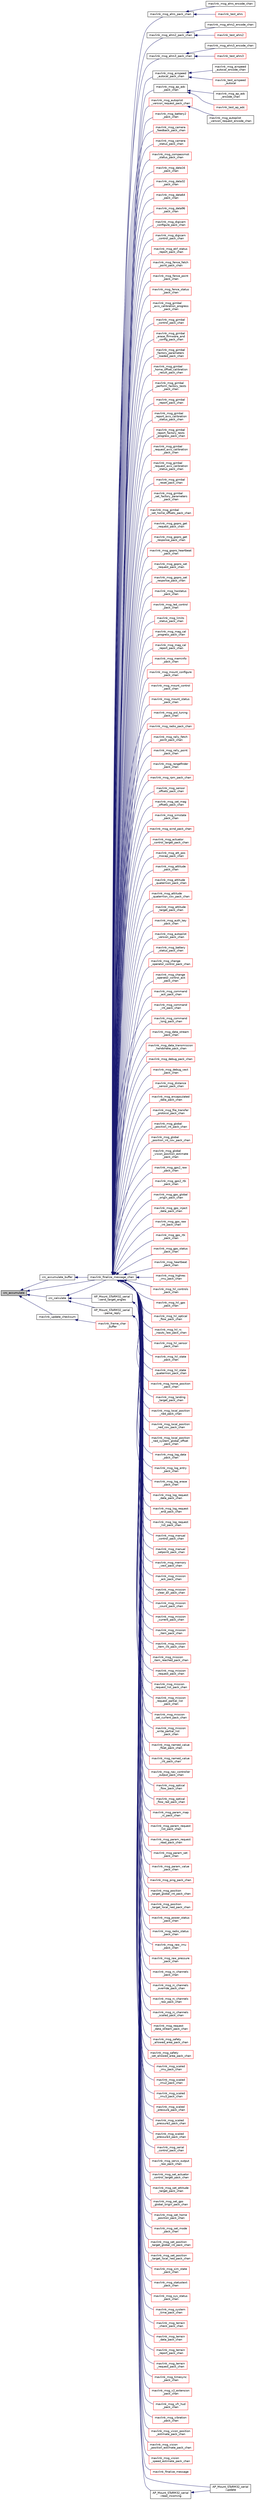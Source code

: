 digraph "crc_accumulate"
{
 // INTERACTIVE_SVG=YES
  edge [fontname="Helvetica",fontsize="10",labelfontname="Helvetica",labelfontsize="10"];
  node [fontname="Helvetica",fontsize="10",shape=record];
  rankdir="LR";
  Node1 [label="crc_accumulate",height=0.2,width=0.4,color="black", fillcolor="grey75", style="filled", fontcolor="black"];
  Node1 -> Node2 [dir="back",color="midnightblue",fontsize="10",style="solid",fontname="Helvetica"];
  Node2 [label="crc_accumulate_buffer",height=0.2,width=0.4,color="black", fillcolor="white", style="filled",URL="$checksum_8h.html#abcbaa800e8fcbcdf9bb48168657fbefd",tooltip="Accumulate the X.25 CRC by adding an array of bytes. "];
  Node2 -> Node3 [dir="back",color="midnightblue",fontsize="10",style="solid",fontname="Helvetica"];
  Node3 [label="mavlink_finalize_message_chan",height=0.2,width=0.4,color="black", fillcolor="white", style="filled",URL="$mavlink__helpers_8h.html#aa66131138fc02101dcc73b4b556ab422",tooltip="Finalize a MAVLink message with channel assignment. "];
  Node3 -> Node4 [dir="back",color="midnightblue",fontsize="10",style="solid",fontname="Helvetica"];
  Node4 [label="mavlink_msg_ahrs_pack_chan",height=0.2,width=0.4,color="black", fillcolor="white", style="filled",URL="$mavlink__msg__ahrs_8h.html#ab4dc81fc85188d1843d8a82d3b4de3e5",tooltip="Pack a ahrs message on a channel. "];
  Node4 -> Node5 [dir="back",color="midnightblue",fontsize="10",style="solid",fontname="Helvetica"];
  Node5 [label="mavlink_msg_ahrs_encode_chan",height=0.2,width=0.4,color="black", fillcolor="white", style="filled",URL="$mavlink__msg__ahrs_8h.html#ac7f95c110a4598416a0c0b9ad6c14e09",tooltip="Encode a ahrs struct on a channel. "];
  Node4 -> Node6 [dir="back",color="midnightblue",fontsize="10",style="solid",fontname="Helvetica"];
  Node6 [label="mavlink_test_ahrs",height=0.2,width=0.4,color="red", fillcolor="white", style="filled",URL="$ardupilotmega_2testsuite_8h.html#aa6892a55bb6a312967d765e9f7e551a0"];
  Node3 -> Node7 [dir="back",color="midnightblue",fontsize="10",style="solid",fontname="Helvetica"];
  Node7 [label="mavlink_msg_ahrs2_pack_chan",height=0.2,width=0.4,color="black", fillcolor="white", style="filled",URL="$mavlink__msg__ahrs2_8h.html#ae1bb0b4f5b884440227b2596892ccded",tooltip="Pack a ahrs2 message on a channel. "];
  Node7 -> Node8 [dir="back",color="midnightblue",fontsize="10",style="solid",fontname="Helvetica"];
  Node8 [label="mavlink_msg_ahrs2_encode_chan",height=0.2,width=0.4,color="black", fillcolor="white", style="filled",URL="$mavlink__msg__ahrs2_8h.html#af9da9f024c4c860abf6f21c3c6c338b4",tooltip="Encode a ahrs2 struct on a channel. "];
  Node7 -> Node9 [dir="back",color="midnightblue",fontsize="10",style="solid",fontname="Helvetica"];
  Node9 [label="mavlink_test_ahrs2",height=0.2,width=0.4,color="red", fillcolor="white", style="filled",URL="$ardupilotmega_2testsuite_8h.html#a9ecd1acaa442cd5c423461cfc9d648a2"];
  Node3 -> Node10 [dir="back",color="midnightblue",fontsize="10",style="solid",fontname="Helvetica"];
  Node10 [label="mavlink_msg_ahrs3_pack_chan",height=0.2,width=0.4,color="black", fillcolor="white", style="filled",URL="$mavlink__msg__ahrs3_8h.html#a91e8b9bf40fc1de19b45cae8b5e5a442",tooltip="Pack a ahrs3 message on a channel. "];
  Node10 -> Node11 [dir="back",color="midnightblue",fontsize="10",style="solid",fontname="Helvetica"];
  Node11 [label="mavlink_msg_ahrs3_encode_chan",height=0.2,width=0.4,color="black", fillcolor="white", style="filled",URL="$mavlink__msg__ahrs3_8h.html#a82bc38fbd39389c01c971900874a1d65",tooltip="Encode a ahrs3 struct on a channel. "];
  Node10 -> Node12 [dir="back",color="midnightblue",fontsize="10",style="solid",fontname="Helvetica"];
  Node12 [label="mavlink_test_ahrs3",height=0.2,width=0.4,color="red", fillcolor="white", style="filled",URL="$ardupilotmega_2testsuite_8h.html#ac90b4e636c4827b41f51ed6409dcf060"];
  Node3 -> Node13 [dir="back",color="midnightblue",fontsize="10",style="solid",fontname="Helvetica"];
  Node13 [label="mavlink_msg_airspeed\l_autocal_pack_chan",height=0.2,width=0.4,color="black", fillcolor="white", style="filled",URL="$mavlink__msg__airspeed__autocal_8h.html#a6be15ed5ec8b24b8f43ae1cb382535c3",tooltip="Pack a airspeed_autocal message on a channel. "];
  Node13 -> Node14 [dir="back",color="midnightblue",fontsize="10",style="solid",fontname="Helvetica"];
  Node14 [label="mavlink_msg_airspeed\l_autocal_encode_chan",height=0.2,width=0.4,color="black", fillcolor="white", style="filled",URL="$mavlink__msg__airspeed__autocal_8h.html#a3876ed048aad2f5b8d90e31a2bf4be3c",tooltip="Encode a airspeed_autocal struct on a channel. "];
  Node13 -> Node15 [dir="back",color="midnightblue",fontsize="10",style="solid",fontname="Helvetica"];
  Node15 [label="mavlink_test_airspeed\l_autocal",height=0.2,width=0.4,color="red", fillcolor="white", style="filled",URL="$ardupilotmega_2testsuite_8h.html#a56839dfbdb9818fef8ff1529de3eeffe"];
  Node3 -> Node16 [dir="back",color="midnightblue",fontsize="10",style="solid",fontname="Helvetica"];
  Node16 [label="mavlink_msg_ap_adc\l_pack_chan",height=0.2,width=0.4,color="black", fillcolor="white", style="filled",URL="$mavlink__msg__ap__adc_8h.html#a19903d3346e15994576af6403013464b",tooltip="Pack a ap_adc message on a channel. "];
  Node16 -> Node17 [dir="back",color="midnightblue",fontsize="10",style="solid",fontname="Helvetica"];
  Node17 [label="mavlink_msg_ap_adc\l_encode_chan",height=0.2,width=0.4,color="black", fillcolor="white", style="filled",URL="$mavlink__msg__ap__adc_8h.html#a2888141b3eadaf367729eb8a1261d79f",tooltip="Encode a ap_adc struct on a channel. "];
  Node16 -> Node18 [dir="back",color="midnightblue",fontsize="10",style="solid",fontname="Helvetica"];
  Node18 [label="mavlink_test_ap_adc",height=0.2,width=0.4,color="red", fillcolor="white", style="filled",URL="$ardupilotmega_2testsuite_8h.html#ab896a946dd2f4a454e6d2377ad23d2eb"];
  Node3 -> Node19 [dir="back",color="midnightblue",fontsize="10",style="solid",fontname="Helvetica"];
  Node19 [label="mavlink_msg_autopilot\l_version_request_pack_chan",height=0.2,width=0.4,color="red", fillcolor="white", style="filled",URL="$mavlink__msg__autopilot__version__request_8h.html#a63288b0425f6102847ffa4e92ff265d2",tooltip="Pack a autopilot_version_request message on a channel. "];
  Node19 -> Node20 [dir="back",color="midnightblue",fontsize="10",style="solid",fontname="Helvetica"];
  Node20 [label="mavlink_msg_autopilot\l_version_request_encode_chan",height=0.2,width=0.4,color="black", fillcolor="white", style="filled",URL="$mavlink__msg__autopilot__version__request_8h.html#ab5a68d0fe2bc5f2e33f3b62217b65fa6",tooltip="Encode a autopilot_version_request struct on a channel. "];
  Node3 -> Node21 [dir="back",color="midnightblue",fontsize="10",style="solid",fontname="Helvetica"];
  Node21 [label="mavlink_msg_battery2\l_pack_chan",height=0.2,width=0.4,color="red", fillcolor="white", style="filled",URL="$mavlink__msg__battery2_8h.html#a1178f70568b8c35ea7fe74891864c38c",tooltip="Pack a battery2 message on a channel. "];
  Node3 -> Node22 [dir="back",color="midnightblue",fontsize="10",style="solid",fontname="Helvetica"];
  Node22 [label="mavlink_msg_camera\l_feedback_pack_chan",height=0.2,width=0.4,color="red", fillcolor="white", style="filled",URL="$mavlink__msg__camera__feedback_8h.html#ad1a08b75edf02540d8f18836b1222e61",tooltip="Pack a camera_feedback message on a channel. "];
  Node3 -> Node23 [dir="back",color="midnightblue",fontsize="10",style="solid",fontname="Helvetica"];
  Node23 [label="mavlink_msg_camera\l_status_pack_chan",height=0.2,width=0.4,color="red", fillcolor="white", style="filled",URL="$mavlink__msg__camera__status_8h.html#adabdd42de756ec7fe280f8f454732e2f",tooltip="Pack a camera_status message on a channel. "];
  Node3 -> Node24 [dir="back",color="midnightblue",fontsize="10",style="solid",fontname="Helvetica"];
  Node24 [label="mavlink_msg_compassmot\l_status_pack_chan",height=0.2,width=0.4,color="red", fillcolor="white", style="filled",URL="$mavlink__msg__compassmot__status_8h.html#aa4cb3cb42178198acb570dd7e3aa2a3a",tooltip="Pack a compassmot_status message on a channel. "];
  Node3 -> Node25 [dir="back",color="midnightblue",fontsize="10",style="solid",fontname="Helvetica"];
  Node25 [label="mavlink_msg_data16\l_pack_chan",height=0.2,width=0.4,color="red", fillcolor="white", style="filled",URL="$mavlink__msg__data16_8h.html#a41b36b860e368d61a648310feae5a9ca",tooltip="Pack a data16 message on a channel. "];
  Node3 -> Node26 [dir="back",color="midnightblue",fontsize="10",style="solid",fontname="Helvetica"];
  Node26 [label="mavlink_msg_data32\l_pack_chan",height=0.2,width=0.4,color="red", fillcolor="white", style="filled",URL="$mavlink__msg__data32_8h.html#a7f8500180c021390b8c7f7cb8390da59",tooltip="Pack a data32 message on a channel. "];
  Node3 -> Node27 [dir="back",color="midnightblue",fontsize="10",style="solid",fontname="Helvetica"];
  Node27 [label="mavlink_msg_data64\l_pack_chan",height=0.2,width=0.4,color="red", fillcolor="white", style="filled",URL="$mavlink__msg__data64_8h.html#a9abc0df6be826c58891fcda1e1c95e10",tooltip="Pack a data64 message on a channel. "];
  Node3 -> Node28 [dir="back",color="midnightblue",fontsize="10",style="solid",fontname="Helvetica"];
  Node28 [label="mavlink_msg_data96\l_pack_chan",height=0.2,width=0.4,color="red", fillcolor="white", style="filled",URL="$mavlink__msg__data96_8h.html#a683b450bdbc88d90e4b7ea7baafa08b7",tooltip="Pack a data96 message on a channel. "];
  Node3 -> Node29 [dir="back",color="midnightblue",fontsize="10",style="solid",fontname="Helvetica"];
  Node29 [label="mavlink_msg_digicam\l_configure_pack_chan",height=0.2,width=0.4,color="red", fillcolor="white", style="filled",URL="$mavlink__msg__digicam__configure_8h.html#a7dbe51041eceec3a18e5f197a6f5242a",tooltip="Pack a digicam_configure message on a channel. "];
  Node3 -> Node30 [dir="back",color="midnightblue",fontsize="10",style="solid",fontname="Helvetica"];
  Node30 [label="mavlink_msg_digicam\l_control_pack_chan",height=0.2,width=0.4,color="red", fillcolor="white", style="filled",URL="$mavlink__msg__digicam__control_8h.html#aa209d5b0dc3100a1e3181c125f04937e",tooltip="Pack a digicam_control message on a channel. "];
  Node3 -> Node31 [dir="back",color="midnightblue",fontsize="10",style="solid",fontname="Helvetica"];
  Node31 [label="mavlink_msg_ekf_status\l_report_pack_chan",height=0.2,width=0.4,color="red", fillcolor="white", style="filled",URL="$mavlink__msg__ekf__status__report_8h.html#ac651042a3b9725fd192d8c238115940b",tooltip="Pack a ekf_status_report message on a channel. "];
  Node3 -> Node32 [dir="back",color="midnightblue",fontsize="10",style="solid",fontname="Helvetica"];
  Node32 [label="mavlink_msg_fence_fetch\l_point_pack_chan",height=0.2,width=0.4,color="red", fillcolor="white", style="filled",URL="$mavlink__msg__fence__fetch__point_8h.html#a121328f002e3292e9101aaff37e54008",tooltip="Pack a fence_fetch_point message on a channel. "];
  Node3 -> Node33 [dir="back",color="midnightblue",fontsize="10",style="solid",fontname="Helvetica"];
  Node33 [label="mavlink_msg_fence_point\l_pack_chan",height=0.2,width=0.4,color="red", fillcolor="white", style="filled",URL="$mavlink__msg__fence__point_8h.html#a574eeb42cc9470c365d63c6ab7821cbf",tooltip="Pack a fence_point message on a channel. "];
  Node3 -> Node34 [dir="back",color="midnightblue",fontsize="10",style="solid",fontname="Helvetica"];
  Node34 [label="mavlink_msg_fence_status\l_pack_chan",height=0.2,width=0.4,color="red", fillcolor="white", style="filled",URL="$mavlink__msg__fence__status_8h.html#a99447f94efea540db056d30952ba1aaf",tooltip="Pack a fence_status message on a channel. "];
  Node3 -> Node35 [dir="back",color="midnightblue",fontsize="10",style="solid",fontname="Helvetica"];
  Node35 [label="mavlink_msg_gimbal\l_axis_calibration_progress\l_pack_chan",height=0.2,width=0.4,color="red", fillcolor="white", style="filled",URL="$mavlink__msg__gimbal__axis__calibration__progress_8h.html#a90bdeeb229afc7f6e0334ef2c14c1605",tooltip="Pack a gimbal_axis_calibration_progress message on a channel. "];
  Node3 -> Node36 [dir="back",color="midnightblue",fontsize="10",style="solid",fontname="Helvetica"];
  Node36 [label="mavlink_msg_gimbal\l_control_pack_chan",height=0.2,width=0.4,color="red", fillcolor="white", style="filled",URL="$mavlink__msg__gimbal__control_8h.html#a4dcb8b4704300e094ac407e2f1eb957a",tooltip="Pack a gimbal_control message on a channel. "];
  Node3 -> Node37 [dir="back",color="midnightblue",fontsize="10",style="solid",fontname="Helvetica"];
  Node37 [label="mavlink_msg_gimbal\l_erase_firmware_and\l_config_pack_chan",height=0.2,width=0.4,color="red", fillcolor="white", style="filled",URL="$mavlink__msg__gimbal__erase__firmware__and__config_8h.html#a4ce1d2fb76ae1ef4bd5073671da4fb38",tooltip="Pack a gimbal_erase_firmware_and_config message on a channel. "];
  Node3 -> Node38 [dir="back",color="midnightblue",fontsize="10",style="solid",fontname="Helvetica"];
  Node38 [label="mavlink_msg_gimbal\l_factory_parameters\l_loaded_pack_chan",height=0.2,width=0.4,color="red", fillcolor="white", style="filled",URL="$mavlink__msg__gimbal__factory__parameters__loaded_8h.html#a5ba88323d22262a8eb494b894104474d",tooltip="Pack a gimbal_factory_parameters_loaded message on a channel. "];
  Node3 -> Node39 [dir="back",color="midnightblue",fontsize="10",style="solid",fontname="Helvetica"];
  Node39 [label="mavlink_msg_gimbal\l_home_offset_calibration\l_result_pack_chan",height=0.2,width=0.4,color="red", fillcolor="white", style="filled",URL="$mavlink__msg__gimbal__home__offset__calibration__result_8h.html#abeac0d18de3aa7729e753a0632e6ef3c",tooltip="Pack a gimbal_home_offset_calibration_result message on a channel. "];
  Node3 -> Node40 [dir="back",color="midnightblue",fontsize="10",style="solid",fontname="Helvetica"];
  Node40 [label="mavlink_msg_gimbal\l_perform_factory_tests\l_pack_chan",height=0.2,width=0.4,color="red", fillcolor="white", style="filled",URL="$mavlink__msg__gimbal__perform__factory__tests_8h.html#adae8d598f6cb2a7255b7e9a32537d161",tooltip="Pack a gimbal_perform_factory_tests message on a channel. "];
  Node3 -> Node41 [dir="back",color="midnightblue",fontsize="10",style="solid",fontname="Helvetica"];
  Node41 [label="mavlink_msg_gimbal\l_report_pack_chan",height=0.2,width=0.4,color="red", fillcolor="white", style="filled",URL="$mavlink__msg__gimbal__report_8h.html#a840ab448729d15addda01eb7b2f020db",tooltip="Pack a gimbal_report message on a channel. "];
  Node3 -> Node42 [dir="back",color="midnightblue",fontsize="10",style="solid",fontname="Helvetica"];
  Node42 [label="mavlink_msg_gimbal\l_report_axis_calibration\l_status_pack_chan",height=0.2,width=0.4,color="red", fillcolor="white", style="filled",URL="$mavlink__msg__gimbal__report__axis__calibration__status_8h.html#adeb712e52da74bc63688d1a47a3affc6",tooltip="Pack a gimbal_report_axis_calibration_status message on a channel. "];
  Node3 -> Node43 [dir="back",color="midnightblue",fontsize="10",style="solid",fontname="Helvetica"];
  Node43 [label="mavlink_msg_gimbal\l_report_factory_tests\l_progress_pack_chan",height=0.2,width=0.4,color="red", fillcolor="white", style="filled",URL="$mavlink__msg__gimbal__report__factory__tests__progress_8h.html#af64280d0567bdee04098ef4e6c3848b9",tooltip="Pack a gimbal_report_factory_tests_progress message on a channel. "];
  Node3 -> Node44 [dir="back",color="midnightblue",fontsize="10",style="solid",fontname="Helvetica"];
  Node44 [label="mavlink_msg_gimbal\l_request_axis_calibration\l_pack_chan",height=0.2,width=0.4,color="red", fillcolor="white", style="filled",URL="$mavlink__msg__gimbal__request__axis__calibration_8h.html#aed160dda0aafaa8bfb0a62009fc62f2c",tooltip="Pack a gimbal_request_axis_calibration message on a channel. "];
  Node3 -> Node45 [dir="back",color="midnightblue",fontsize="10",style="solid",fontname="Helvetica"];
  Node45 [label="mavlink_msg_gimbal\l_request_axis_calibration\l_status_pack_chan",height=0.2,width=0.4,color="red", fillcolor="white", style="filled",URL="$mavlink__msg__gimbal__request__axis__calibration__status_8h.html#a389d03c91ddb40ed4c1c21033007694f",tooltip="Pack a gimbal_request_axis_calibration_status message on a channel. "];
  Node3 -> Node46 [dir="back",color="midnightblue",fontsize="10",style="solid",fontname="Helvetica"];
  Node46 [label="mavlink_msg_gimbal\l_reset_pack_chan",height=0.2,width=0.4,color="red", fillcolor="white", style="filled",URL="$mavlink__msg__gimbal__reset_8h.html#a8af808082ace3becb7e6d2b13b46a82a",tooltip="Pack a gimbal_reset message on a channel. "];
  Node3 -> Node47 [dir="back",color="midnightblue",fontsize="10",style="solid",fontname="Helvetica"];
  Node47 [label="mavlink_msg_gimbal\l_set_factory_parameters\l_pack_chan",height=0.2,width=0.4,color="red", fillcolor="white", style="filled",URL="$mavlink__msg__gimbal__set__factory__parameters_8h.html#add405e83f21231c01a6632c84a940686",tooltip="Pack a gimbal_set_factory_parameters message on a channel. "];
  Node3 -> Node48 [dir="back",color="midnightblue",fontsize="10",style="solid",fontname="Helvetica"];
  Node48 [label="mavlink_msg_gimbal\l_set_home_offsets_pack_chan",height=0.2,width=0.4,color="red", fillcolor="white", style="filled",URL="$mavlink__msg__gimbal__set__home__offsets_8h.html#a662f06c679a149bf103a3339d384dfa9",tooltip="Pack a gimbal_set_home_offsets message on a channel. "];
  Node3 -> Node49 [dir="back",color="midnightblue",fontsize="10",style="solid",fontname="Helvetica"];
  Node49 [label="mavlink_msg_gopro_get\l_request_pack_chan",height=0.2,width=0.4,color="red", fillcolor="white", style="filled",URL="$mavlink__msg__gopro__get__request_8h.html#a51e25bdf8e893ea6920a456065ecaaf5",tooltip="Pack a gopro_get_request message on a channel. "];
  Node3 -> Node50 [dir="back",color="midnightblue",fontsize="10",style="solid",fontname="Helvetica"];
  Node50 [label="mavlink_msg_gopro_get\l_response_pack_chan",height=0.2,width=0.4,color="red", fillcolor="white", style="filled",URL="$mavlink__msg__gopro__get__response_8h.html#a85f240915bc33532760048b931a6d3d2",tooltip="Pack a gopro_get_response message on a channel. "];
  Node3 -> Node51 [dir="back",color="midnightblue",fontsize="10",style="solid",fontname="Helvetica"];
  Node51 [label="mavlink_msg_gopro_heartbeat\l_pack_chan",height=0.2,width=0.4,color="red", fillcolor="white", style="filled",URL="$mavlink__msg__gopro__heartbeat_8h.html#ae43fcc800347b3113dcc2a6c15390ae5",tooltip="Pack a gopro_heartbeat message on a channel. "];
  Node3 -> Node52 [dir="back",color="midnightblue",fontsize="10",style="solid",fontname="Helvetica"];
  Node52 [label="mavlink_msg_gopro_set\l_request_pack_chan",height=0.2,width=0.4,color="red", fillcolor="white", style="filled",URL="$mavlink__msg__gopro__set__request_8h.html#af3535c7cfc125599963bfd04148a129f",tooltip="Pack a gopro_set_request message on a channel. "];
  Node3 -> Node53 [dir="back",color="midnightblue",fontsize="10",style="solid",fontname="Helvetica"];
  Node53 [label="mavlink_msg_gopro_set\l_response_pack_chan",height=0.2,width=0.4,color="red", fillcolor="white", style="filled",URL="$mavlink__msg__gopro__set__response_8h.html#a0fd0209b1dacf0eedfafb4f8a1bc8890",tooltip="Pack a gopro_set_response message on a channel. "];
  Node3 -> Node54 [dir="back",color="midnightblue",fontsize="10",style="solid",fontname="Helvetica"];
  Node54 [label="mavlink_msg_hwstatus\l_pack_chan",height=0.2,width=0.4,color="red", fillcolor="white", style="filled",URL="$mavlink__msg__hwstatus_8h.html#a4082eb400a43c5cbb06d1f6a6e5ed099",tooltip="Pack a hwstatus message on a channel. "];
  Node3 -> Node55 [dir="back",color="midnightblue",fontsize="10",style="solid",fontname="Helvetica"];
  Node55 [label="mavlink_msg_led_control\l_pack_chan",height=0.2,width=0.4,color="red", fillcolor="white", style="filled",URL="$mavlink__msg__led__control_8h.html#a02615c9c14b720d438887483f88ff349",tooltip="Pack a led_control message on a channel. "];
  Node3 -> Node56 [dir="back",color="midnightblue",fontsize="10",style="solid",fontname="Helvetica"];
  Node56 [label="mavlink_msg_limits\l_status_pack_chan",height=0.2,width=0.4,color="red", fillcolor="white", style="filled",URL="$mavlink__msg__limits__status_8h.html#a407b39409cb2527e7eb186a4124ed53f",tooltip="Pack a limits_status message on a channel. "];
  Node3 -> Node57 [dir="back",color="midnightblue",fontsize="10",style="solid",fontname="Helvetica"];
  Node57 [label="mavlink_msg_mag_cal\l_progress_pack_chan",height=0.2,width=0.4,color="red", fillcolor="white", style="filled",URL="$mavlink__msg__mag__cal__progress_8h.html#a7db69122819ddb630f6324434aabbf7c",tooltip="Pack a mag_cal_progress message on a channel. "];
  Node3 -> Node58 [dir="back",color="midnightblue",fontsize="10",style="solid",fontname="Helvetica"];
  Node58 [label="mavlink_msg_mag_cal\l_report_pack_chan",height=0.2,width=0.4,color="red", fillcolor="white", style="filled",URL="$mavlink__msg__mag__cal__report_8h.html#a9e5ed82008adc4545c03e014ceaf6131",tooltip="Pack a mag_cal_report message on a channel. "];
  Node3 -> Node59 [dir="back",color="midnightblue",fontsize="10",style="solid",fontname="Helvetica"];
  Node59 [label="mavlink_msg_meminfo\l_pack_chan",height=0.2,width=0.4,color="red", fillcolor="white", style="filled",URL="$mavlink__msg__meminfo_8h.html#a8cc88b6fd99f229334b924eb1dd674e7",tooltip="Pack a meminfo message on a channel. "];
  Node3 -> Node60 [dir="back",color="midnightblue",fontsize="10",style="solid",fontname="Helvetica"];
  Node60 [label="mavlink_msg_mount_configure\l_pack_chan",height=0.2,width=0.4,color="red", fillcolor="white", style="filled",URL="$mavlink__msg__mount__configure_8h.html#a8aeafe9a981ecf7383eb33d4ea331f7c",tooltip="Pack a mount_configure message on a channel. "];
  Node3 -> Node61 [dir="back",color="midnightblue",fontsize="10",style="solid",fontname="Helvetica"];
  Node61 [label="mavlink_msg_mount_control\l_pack_chan",height=0.2,width=0.4,color="red", fillcolor="white", style="filled",URL="$mavlink__msg__mount__control_8h.html#a46f2871d2a4c71f55751b74ce5dc64ae",tooltip="Pack a mount_control message on a channel. "];
  Node3 -> Node62 [dir="back",color="midnightblue",fontsize="10",style="solid",fontname="Helvetica"];
  Node62 [label="mavlink_msg_mount_status\l_pack_chan",height=0.2,width=0.4,color="red", fillcolor="white", style="filled",URL="$mavlink__msg__mount__status_8h.html#acd6b90864504dbccfaf860ded272b844",tooltip="Pack a mount_status message on a channel. "];
  Node3 -> Node63 [dir="back",color="midnightblue",fontsize="10",style="solid",fontname="Helvetica"];
  Node63 [label="mavlink_msg_pid_tuning\l_pack_chan",height=0.2,width=0.4,color="red", fillcolor="white", style="filled",URL="$mavlink__msg__pid__tuning_8h.html#ae914176d068c595d2977332aa6daa7e7",tooltip="Pack a pid_tuning message on a channel. "];
  Node3 -> Node64 [dir="back",color="midnightblue",fontsize="10",style="solid",fontname="Helvetica"];
  Node64 [label="mavlink_msg_radio_pack_chan",height=0.2,width=0.4,color="red", fillcolor="white", style="filled",URL="$mavlink__msg__radio_8h.html#affe6fe66153ea5b65647dab166f18c58",tooltip="Pack a radio message on a channel. "];
  Node3 -> Node65 [dir="back",color="midnightblue",fontsize="10",style="solid",fontname="Helvetica"];
  Node65 [label="mavlink_msg_rally_fetch\l_point_pack_chan",height=0.2,width=0.4,color="red", fillcolor="white", style="filled",URL="$mavlink__msg__rally__fetch__point_8h.html#aa8908c5c152a47bb847bb03ccffb5065",tooltip="Pack a rally_fetch_point message on a channel. "];
  Node3 -> Node66 [dir="back",color="midnightblue",fontsize="10",style="solid",fontname="Helvetica"];
  Node66 [label="mavlink_msg_rally_point\l_pack_chan",height=0.2,width=0.4,color="red", fillcolor="white", style="filled",URL="$mavlink__msg__rally__point_8h.html#a7dd2fd1f40b4f94aeb7a17c898926529",tooltip="Pack a rally_point message on a channel. "];
  Node3 -> Node67 [dir="back",color="midnightblue",fontsize="10",style="solid",fontname="Helvetica"];
  Node67 [label="mavlink_msg_rangefinder\l_pack_chan",height=0.2,width=0.4,color="red", fillcolor="white", style="filled",URL="$mavlink__msg__rangefinder_8h.html#a396bad48bc108e95472a46f56a5553c9",tooltip="Pack a rangefinder message on a channel. "];
  Node3 -> Node68 [dir="back",color="midnightblue",fontsize="10",style="solid",fontname="Helvetica"];
  Node68 [label="mavlink_msg_rpm_pack_chan",height=0.2,width=0.4,color="red", fillcolor="white", style="filled",URL="$mavlink__msg__rpm_8h.html#a180e2ff04bf815f17ddf8e7ccd32a3e7",tooltip="Pack a rpm message on a channel. "];
  Node3 -> Node69 [dir="back",color="midnightblue",fontsize="10",style="solid",fontname="Helvetica"];
  Node69 [label="mavlink_msg_sensor\l_offsets_pack_chan",height=0.2,width=0.4,color="red", fillcolor="white", style="filled",URL="$mavlink__msg__sensor__offsets_8h.html#a90f26fa0c868e954bd15105349579dd6",tooltip="Pack a sensor_offsets message on a channel. "];
  Node3 -> Node70 [dir="back",color="midnightblue",fontsize="10",style="solid",fontname="Helvetica"];
  Node70 [label="mavlink_msg_set_mag\l_offsets_pack_chan",height=0.2,width=0.4,color="red", fillcolor="white", style="filled",URL="$mavlink__msg__set__mag__offsets_8h.html#a0ff8265c77b04396c8b7f3830ec147c1",tooltip="Pack a set_mag_offsets message on a channel. "];
  Node3 -> Node71 [dir="back",color="midnightblue",fontsize="10",style="solid",fontname="Helvetica"];
  Node71 [label="mavlink_msg_simstate\l_pack_chan",height=0.2,width=0.4,color="red", fillcolor="white", style="filled",URL="$mavlink__msg__simstate_8h.html#a73183b2d0c340a720041c3419bdbd03f",tooltip="Pack a simstate message on a channel. "];
  Node3 -> Node72 [dir="back",color="midnightblue",fontsize="10",style="solid",fontname="Helvetica"];
  Node72 [label="mavlink_msg_wind_pack_chan",height=0.2,width=0.4,color="red", fillcolor="white", style="filled",URL="$mavlink__msg__wind_8h.html#ad8a758ffaf8520d1114536492a832c43",tooltip="Pack a wind message on a channel. "];
  Node3 -> Node73 [dir="back",color="midnightblue",fontsize="10",style="solid",fontname="Helvetica"];
  Node73 [label="mavlink_msg_actuator\l_control_target_pack_chan",height=0.2,width=0.4,color="red", fillcolor="white", style="filled",URL="$mavlink__msg__actuator__control__target_8h.html#afab3b135cb0ca68a8c8d85736b5d484d",tooltip="Pack a actuator_control_target message on a channel. "];
  Node3 -> Node74 [dir="back",color="midnightblue",fontsize="10",style="solid",fontname="Helvetica"];
  Node74 [label="mavlink_msg_att_pos\l_mocap_pack_chan",height=0.2,width=0.4,color="red", fillcolor="white", style="filled",URL="$mavlink__msg__att__pos__mocap_8h.html#aa2acccac87ca262f69cb7b3706eeb6ff",tooltip="Pack a att_pos_mocap message on a channel. "];
  Node3 -> Node75 [dir="back",color="midnightblue",fontsize="10",style="solid",fontname="Helvetica"];
  Node75 [label="mavlink_msg_attitude\l_pack_chan",height=0.2,width=0.4,color="red", fillcolor="white", style="filled",URL="$mavlink__msg__attitude_8h.html#a1010bfd351641c6878f3c62d23c3f56c",tooltip="Pack a attitude message on a channel. "];
  Node3 -> Node76 [dir="back",color="midnightblue",fontsize="10",style="solid",fontname="Helvetica"];
  Node76 [label="mavlink_msg_attitude\l_quaternion_pack_chan",height=0.2,width=0.4,color="red", fillcolor="white", style="filled",URL="$mavlink__msg__attitude__quaternion_8h.html#acae4243f569b92829bf2523dccc4d6c4",tooltip="Pack a attitude_quaternion message on a channel. "];
  Node3 -> Node77 [dir="back",color="midnightblue",fontsize="10",style="solid",fontname="Helvetica"];
  Node77 [label="mavlink_msg_attitude\l_quaternion_cov_pack_chan",height=0.2,width=0.4,color="red", fillcolor="white", style="filled",URL="$mavlink__msg__attitude__quaternion__cov_8h.html#a1a39fdbc14db9eb4075b7781536a93b7",tooltip="Pack a attitude_quaternion_cov message on a channel. "];
  Node3 -> Node78 [dir="back",color="midnightblue",fontsize="10",style="solid",fontname="Helvetica"];
  Node78 [label="mavlink_msg_attitude\l_target_pack_chan",height=0.2,width=0.4,color="red", fillcolor="white", style="filled",URL="$mavlink__msg__attitude__target_8h.html#ade8669b14386e3bceeb977813873b5b2",tooltip="Pack a attitude_target message on a channel. "];
  Node3 -> Node79 [dir="back",color="midnightblue",fontsize="10",style="solid",fontname="Helvetica"];
  Node79 [label="mavlink_msg_auth_key\l_pack_chan",height=0.2,width=0.4,color="red", fillcolor="white", style="filled",URL="$mavlink__msg__auth__key_8h.html#a3ddf0f9492331a4aab9ce60f10b10988",tooltip="Pack a auth_key message on a channel. "];
  Node3 -> Node80 [dir="back",color="midnightblue",fontsize="10",style="solid",fontname="Helvetica"];
  Node80 [label="mavlink_msg_autopilot\l_version_pack_chan",height=0.2,width=0.4,color="red", fillcolor="white", style="filled",URL="$mavlink__msg__autopilot__version_8h.html#a9a04835a7cce2bcb44c96244b0362898",tooltip="Pack a autopilot_version message on a channel. "];
  Node3 -> Node81 [dir="back",color="midnightblue",fontsize="10",style="solid",fontname="Helvetica"];
  Node81 [label="mavlink_msg_battery\l_status_pack_chan",height=0.2,width=0.4,color="red", fillcolor="white", style="filled",URL="$mavlink__msg__battery__status_8h.html#aeb5a2737996e72e6f59ec6c6f6e4385d",tooltip="Pack a battery_status message on a channel. "];
  Node3 -> Node82 [dir="back",color="midnightblue",fontsize="10",style="solid",fontname="Helvetica"];
  Node82 [label="mavlink_msg_change\l_operator_control_pack_chan",height=0.2,width=0.4,color="red", fillcolor="white", style="filled",URL="$mavlink__msg__change__operator__control_8h.html#ab67baa0d3bc6c24f7e0caa09cd18f174",tooltip="Pack a change_operator_control message on a channel. "];
  Node3 -> Node83 [dir="back",color="midnightblue",fontsize="10",style="solid",fontname="Helvetica"];
  Node83 [label="mavlink_msg_change\l_operator_control_ack\l_pack_chan",height=0.2,width=0.4,color="red", fillcolor="white", style="filled",URL="$mavlink__msg__change__operator__control__ack_8h.html#a3cff410413867eac6b3043e917256b35",tooltip="Pack a change_operator_control_ack message on a channel. "];
  Node3 -> Node84 [dir="back",color="midnightblue",fontsize="10",style="solid",fontname="Helvetica"];
  Node84 [label="mavlink_msg_command\l_ack_pack_chan",height=0.2,width=0.4,color="red", fillcolor="white", style="filled",URL="$mavlink__msg__command__ack_8h.html#a5931406886099775e537d6f02560c4af",tooltip="Pack a command_ack message on a channel. "];
  Node3 -> Node85 [dir="back",color="midnightblue",fontsize="10",style="solid",fontname="Helvetica"];
  Node85 [label="mavlink_msg_command\l_int_pack_chan",height=0.2,width=0.4,color="red", fillcolor="white", style="filled",URL="$mavlink__msg__command__int_8h.html#a96788cc1f89e35bd76aa55784c65360e",tooltip="Pack a command_int message on a channel. "];
  Node3 -> Node86 [dir="back",color="midnightblue",fontsize="10",style="solid",fontname="Helvetica"];
  Node86 [label="mavlink_msg_command\l_long_pack_chan",height=0.2,width=0.4,color="red", fillcolor="white", style="filled",URL="$mavlink__msg__command__long_8h.html#a90a7421a92a821b7f2dcbb157246eab1",tooltip="Pack a command_long message on a channel. "];
  Node3 -> Node87 [dir="back",color="midnightblue",fontsize="10",style="solid",fontname="Helvetica"];
  Node87 [label="mavlink_msg_data_stream\l_pack_chan",height=0.2,width=0.4,color="red", fillcolor="white", style="filled",URL="$mavlink__msg__data__stream_8h.html#a8b19a85d6baf8d588d6e92ca07462247",tooltip="Pack a data_stream message on a channel. "];
  Node3 -> Node88 [dir="back",color="midnightblue",fontsize="10",style="solid",fontname="Helvetica"];
  Node88 [label="mavlink_msg_data_transmission\l_handshake_pack_chan",height=0.2,width=0.4,color="red", fillcolor="white", style="filled",URL="$mavlink__msg__data__transmission__handshake_8h.html#af1bbea77eadc16b1884ea33c46b020c1",tooltip="Pack a data_transmission_handshake message on a channel. "];
  Node3 -> Node89 [dir="back",color="midnightblue",fontsize="10",style="solid",fontname="Helvetica"];
  Node89 [label="mavlink_msg_debug_pack_chan",height=0.2,width=0.4,color="red", fillcolor="white", style="filled",URL="$mavlink__msg__debug_8h.html#a09f5ee04486a181fb297e4017a8bb036",tooltip="Pack a debug message on a channel. "];
  Node3 -> Node90 [dir="back",color="midnightblue",fontsize="10",style="solid",fontname="Helvetica"];
  Node90 [label="mavlink_msg_debug_vect\l_pack_chan",height=0.2,width=0.4,color="red", fillcolor="white", style="filled",URL="$mavlink__msg__debug__vect_8h.html#a54d87afde23fea593545ac01c796cc0d",tooltip="Pack a debug_vect message on a channel. "];
  Node3 -> Node91 [dir="back",color="midnightblue",fontsize="10",style="solid",fontname="Helvetica"];
  Node91 [label="mavlink_msg_distance\l_sensor_pack_chan",height=0.2,width=0.4,color="red", fillcolor="white", style="filled",URL="$mavlink__msg__distance__sensor_8h.html#afe7ecbd1d1247a9672ec7cb692994d33",tooltip="Pack a distance_sensor message on a channel. "];
  Node3 -> Node92 [dir="back",color="midnightblue",fontsize="10",style="solid",fontname="Helvetica"];
  Node92 [label="mavlink_msg_encapsulated\l_data_pack_chan",height=0.2,width=0.4,color="red", fillcolor="white", style="filled",URL="$mavlink__msg__encapsulated__data_8h.html#a4743f90be95b40a1d8687994688e7ab3",tooltip="Pack a encapsulated_data message on a channel. "];
  Node3 -> Node93 [dir="back",color="midnightblue",fontsize="10",style="solid",fontname="Helvetica"];
  Node93 [label="mavlink_msg_file_transfer\l_protocol_pack_chan",height=0.2,width=0.4,color="red", fillcolor="white", style="filled",URL="$mavlink__msg__file__transfer__protocol_8h.html#aaf8463d68936a694f47dbd65cdbf8ead",tooltip="Pack a file_transfer_protocol message on a channel. "];
  Node3 -> Node94 [dir="back",color="midnightblue",fontsize="10",style="solid",fontname="Helvetica"];
  Node94 [label="mavlink_msg_global\l_position_int_pack_chan",height=0.2,width=0.4,color="red", fillcolor="white", style="filled",URL="$mavlink__msg__global__position__int_8h.html#a1d92dff77f403fbcabc3a2ec4fd0a97e",tooltip="Pack a global_position_int message on a channel. "];
  Node3 -> Node95 [dir="back",color="midnightblue",fontsize="10",style="solid",fontname="Helvetica"];
  Node95 [label="mavlink_msg_global\l_position_int_cov_pack_chan",height=0.2,width=0.4,color="red", fillcolor="white", style="filled",URL="$mavlink__msg__global__position__int__cov_8h.html#aa125b49b3a1f1fa73ccda8ceee9b5847",tooltip="Pack a global_position_int_cov message on a channel. "];
  Node3 -> Node96 [dir="back",color="midnightblue",fontsize="10",style="solid",fontname="Helvetica"];
  Node96 [label="mavlink_msg_global\l_vision_position_estimate\l_pack_chan",height=0.2,width=0.4,color="red", fillcolor="white", style="filled",URL="$mavlink__msg__global__vision__position__estimate_8h.html#afe36aec14232d303f341ceb4e6405490",tooltip="Pack a global_vision_position_estimate message on a channel. "];
  Node3 -> Node97 [dir="back",color="midnightblue",fontsize="10",style="solid",fontname="Helvetica"];
  Node97 [label="mavlink_msg_gps2_raw\l_pack_chan",height=0.2,width=0.4,color="red", fillcolor="white", style="filled",URL="$mavlink__msg__gps2__raw_8h.html#a88b178eb996a9dfe1e6d767bc567c24b",tooltip="Pack a gps2_raw message on a channel. "];
  Node3 -> Node98 [dir="back",color="midnightblue",fontsize="10",style="solid",fontname="Helvetica"];
  Node98 [label="mavlink_msg_gps2_rtk\l_pack_chan",height=0.2,width=0.4,color="red", fillcolor="white", style="filled",URL="$mavlink__msg__gps2__rtk_8h.html#a0541fda55d06994b3d7932a943174d50",tooltip="Pack a gps2_rtk message on a channel. "];
  Node3 -> Node99 [dir="back",color="midnightblue",fontsize="10",style="solid",fontname="Helvetica"];
  Node99 [label="mavlink_msg_gps_global\l_origin_pack_chan",height=0.2,width=0.4,color="red", fillcolor="white", style="filled",URL="$mavlink__msg__gps__global__origin_8h.html#ad6a8be1090f5ad251d1c55ec8f2e95a5",tooltip="Pack a gps_global_origin message on a channel. "];
  Node3 -> Node100 [dir="back",color="midnightblue",fontsize="10",style="solid",fontname="Helvetica"];
  Node100 [label="mavlink_msg_gps_inject\l_data_pack_chan",height=0.2,width=0.4,color="red", fillcolor="white", style="filled",URL="$mavlink__msg__gps__inject__data_8h.html#a4e0dc4b24be55d03d78ca5c1fe799ce5",tooltip="Pack a gps_inject_data message on a channel. "];
  Node3 -> Node101 [dir="back",color="midnightblue",fontsize="10",style="solid",fontname="Helvetica"];
  Node101 [label="mavlink_msg_gps_raw\l_int_pack_chan",height=0.2,width=0.4,color="red", fillcolor="white", style="filled",URL="$mavlink__msg__gps__raw__int_8h.html#afe173071e8658ecd60eda5f6fe3a6672",tooltip="Pack a gps_raw_int message on a channel. "];
  Node3 -> Node102 [dir="back",color="midnightblue",fontsize="10",style="solid",fontname="Helvetica"];
  Node102 [label="mavlink_msg_gps_rtk\l_pack_chan",height=0.2,width=0.4,color="red", fillcolor="white", style="filled",URL="$mavlink__msg__gps__rtk_8h.html#a070df7f30596496cf234c7362d66427b",tooltip="Pack a gps_rtk message on a channel. "];
  Node3 -> Node103 [dir="back",color="midnightblue",fontsize="10",style="solid",fontname="Helvetica"];
  Node103 [label="mavlink_msg_gps_status\l_pack_chan",height=0.2,width=0.4,color="red", fillcolor="white", style="filled",URL="$mavlink__msg__gps__status_8h.html#ae03a464d8ea8575f0a80e6f7e9f41dcd",tooltip="Pack a gps_status message on a channel. "];
  Node3 -> Node104 [dir="back",color="midnightblue",fontsize="10",style="solid",fontname="Helvetica"];
  Node104 [label="mavlink_msg_heartbeat\l_pack_chan",height=0.2,width=0.4,color="red", fillcolor="white", style="filled",URL="$mavlink__msg__heartbeat_8h.html#a5516ac64e0fba91d2e4bafe22ec49a81",tooltip="Pack a heartbeat message on a channel. "];
  Node3 -> Node105 [dir="back",color="midnightblue",fontsize="10",style="solid",fontname="Helvetica"];
  Node105 [label="mavlink_msg_highres\l_imu_pack_chan",height=0.2,width=0.4,color="red", fillcolor="white", style="filled",URL="$mavlink__msg__highres__imu_8h.html#a015fc1498f54e7792bff4dff0e1338f8",tooltip="Pack a highres_imu message on a channel. "];
  Node3 -> Node106 [dir="back",color="midnightblue",fontsize="10",style="solid",fontname="Helvetica"];
  Node106 [label="mavlink_msg_hil_controls\l_pack_chan",height=0.2,width=0.4,color="red", fillcolor="white", style="filled",URL="$mavlink__msg__hil__controls_8h.html#aff8a391e41d050388b88ca5cf64163b2",tooltip="Pack a hil_controls message on a channel. "];
  Node3 -> Node107 [dir="back",color="midnightblue",fontsize="10",style="solid",fontname="Helvetica"];
  Node107 [label="mavlink_msg_hil_gps\l_pack_chan",height=0.2,width=0.4,color="red", fillcolor="white", style="filled",URL="$mavlink__msg__hil__gps_8h.html#ac506c3e078c3f5c910f682ac23ca69ba",tooltip="Pack a hil_gps message on a channel. "];
  Node3 -> Node108 [dir="back",color="midnightblue",fontsize="10",style="solid",fontname="Helvetica"];
  Node108 [label="mavlink_msg_hil_optical\l_flow_pack_chan",height=0.2,width=0.4,color="red", fillcolor="white", style="filled",URL="$mavlink__msg__hil__optical__flow_8h.html#a28c829ad0705a8972f8d695c523c51b2",tooltip="Pack a hil_optical_flow message on a channel. "];
  Node3 -> Node109 [dir="back",color="midnightblue",fontsize="10",style="solid",fontname="Helvetica"];
  Node109 [label="mavlink_msg_hil_rc\l_inputs_raw_pack_chan",height=0.2,width=0.4,color="red", fillcolor="white", style="filled",URL="$mavlink__msg__hil__rc__inputs__raw_8h.html#afcb12c2086d511d90a1275d6ec74203e",tooltip="Pack a hil_rc_inputs_raw message on a channel. "];
  Node3 -> Node110 [dir="back",color="midnightblue",fontsize="10",style="solid",fontname="Helvetica"];
  Node110 [label="mavlink_msg_hil_sensor\l_pack_chan",height=0.2,width=0.4,color="red", fillcolor="white", style="filled",URL="$mavlink__msg__hil__sensor_8h.html#a70eff3689ecf8a7fae832a0757423bcd",tooltip="Pack a hil_sensor message on a channel. "];
  Node3 -> Node111 [dir="back",color="midnightblue",fontsize="10",style="solid",fontname="Helvetica"];
  Node111 [label="mavlink_msg_hil_state\l_pack_chan",height=0.2,width=0.4,color="red", fillcolor="white", style="filled",URL="$mavlink__msg__hil__state_8h.html#a13e629e79f7532c9491068d0feba8a79",tooltip="Pack a hil_state message on a channel. "];
  Node3 -> Node112 [dir="back",color="midnightblue",fontsize="10",style="solid",fontname="Helvetica"];
  Node112 [label="mavlink_msg_hil_state\l_quaternion_pack_chan",height=0.2,width=0.4,color="red", fillcolor="white", style="filled",URL="$mavlink__msg__hil__state__quaternion_8h.html#a62fb58aa753f69e5f41acbeb1011b0ac",tooltip="Pack a hil_state_quaternion message on a channel. "];
  Node3 -> Node113 [dir="back",color="midnightblue",fontsize="10",style="solid",fontname="Helvetica"];
  Node113 [label="mavlink_msg_home_position\l_pack_chan",height=0.2,width=0.4,color="red", fillcolor="white", style="filled",URL="$mavlink__msg__home__position_8h.html#a1fe72a6f6ca1e2bd07632442cc77a0c3",tooltip="Pack a home_position message on a channel. "];
  Node3 -> Node114 [dir="back",color="midnightblue",fontsize="10",style="solid",fontname="Helvetica"];
  Node114 [label="mavlink_msg_landing\l_target_pack_chan",height=0.2,width=0.4,color="red", fillcolor="white", style="filled",URL="$mavlink__msg__landing__target_8h.html#a98d5d010edb594d7da20f521cc785f3f",tooltip="Pack a landing_target message on a channel. "];
  Node3 -> Node115 [dir="back",color="midnightblue",fontsize="10",style="solid",fontname="Helvetica"];
  Node115 [label="mavlink_msg_local_position\l_ned_pack_chan",height=0.2,width=0.4,color="red", fillcolor="white", style="filled",URL="$mavlink__msg__local__position__ned_8h.html#a7dd9d8e96c2646737f0c19653a9f6927",tooltip="Pack a local_position_ned message on a channel. "];
  Node3 -> Node116 [dir="back",color="midnightblue",fontsize="10",style="solid",fontname="Helvetica"];
  Node116 [label="mavlink_msg_local_position\l_ned_cov_pack_chan",height=0.2,width=0.4,color="red", fillcolor="white", style="filled",URL="$mavlink__msg__local__position__ned__cov_8h.html#aca40237896a1d9d53722496d8e1baff6",tooltip="Pack a local_position_ned_cov message on a channel. "];
  Node3 -> Node117 [dir="back",color="midnightblue",fontsize="10",style="solid",fontname="Helvetica"];
  Node117 [label="mavlink_msg_local_position\l_ned_system_global_offset\l_pack_chan",height=0.2,width=0.4,color="red", fillcolor="white", style="filled",URL="$mavlink__msg__local__position__ned__system__global__offset_8h.html#ad8d853cc2bc70509f26bc363322c46cf",tooltip="Pack a local_position_ned_system_global_offset message on a channel. "];
  Node3 -> Node118 [dir="back",color="midnightblue",fontsize="10",style="solid",fontname="Helvetica"];
  Node118 [label="mavlink_msg_log_data\l_pack_chan",height=0.2,width=0.4,color="red", fillcolor="white", style="filled",URL="$mavlink__msg__log__data_8h.html#a689f8b3e9d46a31505241e312b48853f",tooltip="Pack a log_data message on a channel. "];
  Node3 -> Node119 [dir="back",color="midnightblue",fontsize="10",style="solid",fontname="Helvetica"];
  Node119 [label="mavlink_msg_log_entry\l_pack_chan",height=0.2,width=0.4,color="red", fillcolor="white", style="filled",URL="$mavlink__msg__log__entry_8h.html#a761ad0c7c58578f29592b77540a0d583",tooltip="Pack a log_entry message on a channel. "];
  Node3 -> Node120 [dir="back",color="midnightblue",fontsize="10",style="solid",fontname="Helvetica"];
  Node120 [label="mavlink_msg_log_erase\l_pack_chan",height=0.2,width=0.4,color="red", fillcolor="white", style="filled",URL="$mavlink__msg__log__erase_8h.html#a632478678e39013c5bba3e320d52f293",tooltip="Pack a log_erase message on a channel. "];
  Node3 -> Node121 [dir="back",color="midnightblue",fontsize="10",style="solid",fontname="Helvetica"];
  Node121 [label="mavlink_msg_log_request\l_data_pack_chan",height=0.2,width=0.4,color="red", fillcolor="white", style="filled",URL="$mavlink__msg__log__request__data_8h.html#af3eb80d02b1a525fc6f26e3f60f36f3d",tooltip="Pack a log_request_data message on a channel. "];
  Node3 -> Node122 [dir="back",color="midnightblue",fontsize="10",style="solid",fontname="Helvetica"];
  Node122 [label="mavlink_msg_log_request\l_end_pack_chan",height=0.2,width=0.4,color="red", fillcolor="white", style="filled",URL="$mavlink__msg__log__request__end_8h.html#a4313bdab0f3f6bf95f4647e7cb0645eb",tooltip="Pack a log_request_end message on a channel. "];
  Node3 -> Node123 [dir="back",color="midnightblue",fontsize="10",style="solid",fontname="Helvetica"];
  Node123 [label="mavlink_msg_log_request\l_list_pack_chan",height=0.2,width=0.4,color="red", fillcolor="white", style="filled",URL="$mavlink__msg__log__request__list_8h.html#a7a2409dd3dc6e8ec23a6d95e0489e958",tooltip="Pack a log_request_list message on a channel. "];
  Node3 -> Node124 [dir="back",color="midnightblue",fontsize="10",style="solid",fontname="Helvetica"];
  Node124 [label="mavlink_msg_manual\l_control_pack_chan",height=0.2,width=0.4,color="red", fillcolor="white", style="filled",URL="$mavlink__msg__manual__control_8h.html#a431960003fd4f3ff5552b87a67d4b296",tooltip="Pack a manual_control message on a channel. "];
  Node3 -> Node125 [dir="back",color="midnightblue",fontsize="10",style="solid",fontname="Helvetica"];
  Node125 [label="mavlink_msg_manual\l_setpoint_pack_chan",height=0.2,width=0.4,color="red", fillcolor="white", style="filled",URL="$mavlink__msg__manual__setpoint_8h.html#a1a612106895411790c750f2d02973067",tooltip="Pack a manual_setpoint message on a channel. "];
  Node3 -> Node126 [dir="back",color="midnightblue",fontsize="10",style="solid",fontname="Helvetica"];
  Node126 [label="mavlink_msg_memory\l_vect_pack_chan",height=0.2,width=0.4,color="red", fillcolor="white", style="filled",URL="$mavlink__msg__memory__vect_8h.html#a15427e3be46d614fc4a8c17ca775e8dd",tooltip="Pack a memory_vect message on a channel. "];
  Node3 -> Node127 [dir="back",color="midnightblue",fontsize="10",style="solid",fontname="Helvetica"];
  Node127 [label="mavlink_msg_mission\l_ack_pack_chan",height=0.2,width=0.4,color="red", fillcolor="white", style="filled",URL="$mavlink__msg__mission__ack_8h.html#abccac1ea9375fcaeb2d7905c05b16122",tooltip="Pack a mission_ack message on a channel. "];
  Node3 -> Node128 [dir="back",color="midnightblue",fontsize="10",style="solid",fontname="Helvetica"];
  Node128 [label="mavlink_msg_mission\l_clear_all_pack_chan",height=0.2,width=0.4,color="red", fillcolor="white", style="filled",URL="$mavlink__msg__mission__clear__all_8h.html#a9751eb7c62c3bce83ede2ad6c2932711",tooltip="Pack a mission_clear_all message on a channel. "];
  Node3 -> Node129 [dir="back",color="midnightblue",fontsize="10",style="solid",fontname="Helvetica"];
  Node129 [label="mavlink_msg_mission\l_count_pack_chan",height=0.2,width=0.4,color="red", fillcolor="white", style="filled",URL="$mavlink__msg__mission__count_8h.html#a896d34ef3a9dfa8685e4c82d5b216b6e",tooltip="Pack a mission_count message on a channel. "];
  Node3 -> Node130 [dir="back",color="midnightblue",fontsize="10",style="solid",fontname="Helvetica"];
  Node130 [label="mavlink_msg_mission\l_current_pack_chan",height=0.2,width=0.4,color="red", fillcolor="white", style="filled",URL="$mavlink__msg__mission__current_8h.html#a6302c056573408334bf83b27c274aaf6",tooltip="Pack a mission_current message on a channel. "];
  Node3 -> Node131 [dir="back",color="midnightblue",fontsize="10",style="solid",fontname="Helvetica"];
  Node131 [label="mavlink_msg_mission\l_item_pack_chan",height=0.2,width=0.4,color="red", fillcolor="white", style="filled",URL="$mavlink__msg__mission__item_8h.html#a9d8c3d3b06018898f9704bd39ac202f6",tooltip="Pack a mission_item message on a channel. "];
  Node3 -> Node132 [dir="back",color="midnightblue",fontsize="10",style="solid",fontname="Helvetica"];
  Node132 [label="mavlink_msg_mission\l_item_int_pack_chan",height=0.2,width=0.4,color="red", fillcolor="white", style="filled",URL="$mavlink__msg__mission__item__int_8h.html#a43f5e1b76e2853974048c4c44357c2e0",tooltip="Pack a mission_item_int message on a channel. "];
  Node3 -> Node133 [dir="back",color="midnightblue",fontsize="10",style="solid",fontname="Helvetica"];
  Node133 [label="mavlink_msg_mission\l_item_reached_pack_chan",height=0.2,width=0.4,color="red", fillcolor="white", style="filled",URL="$mavlink__msg__mission__item__reached_8h.html#a50becf7adbdf0af4bfc9e84123b3a872",tooltip="Pack a mission_item_reached message on a channel. "];
  Node3 -> Node134 [dir="back",color="midnightblue",fontsize="10",style="solid",fontname="Helvetica"];
  Node134 [label="mavlink_msg_mission\l_request_pack_chan",height=0.2,width=0.4,color="red", fillcolor="white", style="filled",URL="$mavlink__msg__mission__request_8h.html#a09edc20e369e0661e7af15b3d097a83c",tooltip="Pack a mission_request message on a channel. "];
  Node3 -> Node135 [dir="back",color="midnightblue",fontsize="10",style="solid",fontname="Helvetica"];
  Node135 [label="mavlink_msg_mission\l_request_list_pack_chan",height=0.2,width=0.4,color="red", fillcolor="white", style="filled",URL="$mavlink__msg__mission__request__list_8h.html#a45bd7114676c289407727404f4e6bc70",tooltip="Pack a mission_request_list message on a channel. "];
  Node3 -> Node136 [dir="back",color="midnightblue",fontsize="10",style="solid",fontname="Helvetica"];
  Node136 [label="mavlink_msg_mission\l_request_partial_list\l_pack_chan",height=0.2,width=0.4,color="red", fillcolor="white", style="filled",URL="$mavlink__msg__mission__request__partial__list_8h.html#ad17cea6312a06c342a3749854147f36f",tooltip="Pack a mission_request_partial_list message on a channel. "];
  Node3 -> Node137 [dir="back",color="midnightblue",fontsize="10",style="solid",fontname="Helvetica"];
  Node137 [label="mavlink_msg_mission\l_set_current_pack_chan",height=0.2,width=0.4,color="red", fillcolor="white", style="filled",URL="$mavlink__msg__mission__set__current_8h.html#a7a89302174b46cb6649964d97e06e835",tooltip="Pack a mission_set_current message on a channel. "];
  Node3 -> Node138 [dir="back",color="midnightblue",fontsize="10",style="solid",fontname="Helvetica"];
  Node138 [label="mavlink_msg_mission\l_write_partial_list\l_pack_chan",height=0.2,width=0.4,color="red", fillcolor="white", style="filled",URL="$mavlink__msg__mission__write__partial__list_8h.html#ae8fe0c9af3329c61eca847332ff918a4",tooltip="Pack a mission_write_partial_list message on a channel. "];
  Node3 -> Node139 [dir="back",color="midnightblue",fontsize="10",style="solid",fontname="Helvetica"];
  Node139 [label="mavlink_msg_named_value\l_float_pack_chan",height=0.2,width=0.4,color="red", fillcolor="white", style="filled",URL="$mavlink__msg__named__value__float_8h.html#aed428e924329b70cdd7dfa871b43cdf7",tooltip="Pack a named_value_float message on a channel. "];
  Node3 -> Node140 [dir="back",color="midnightblue",fontsize="10",style="solid",fontname="Helvetica"];
  Node140 [label="mavlink_msg_named_value\l_int_pack_chan",height=0.2,width=0.4,color="red", fillcolor="white", style="filled",URL="$mavlink__msg__named__value__int_8h.html#ad363d6389da21173fdb719de8d6d017f",tooltip="Pack a named_value_int message on a channel. "];
  Node3 -> Node141 [dir="back",color="midnightblue",fontsize="10",style="solid",fontname="Helvetica"];
  Node141 [label="mavlink_msg_nav_controller\l_output_pack_chan",height=0.2,width=0.4,color="red", fillcolor="white", style="filled",URL="$mavlink__msg__nav__controller__output_8h.html#af0a2c94ed932fac26c8ab9f9b7e6dc2f",tooltip="Pack a nav_controller_output message on a channel. "];
  Node3 -> Node142 [dir="back",color="midnightblue",fontsize="10",style="solid",fontname="Helvetica"];
  Node142 [label="mavlink_msg_optical\l_flow_pack_chan",height=0.2,width=0.4,color="red", fillcolor="white", style="filled",URL="$mavlink__msg__optical__flow_8h.html#af2073a2a1d8b9ee88f5b2e20d78af61c",tooltip="Pack a optical_flow message on a channel. "];
  Node3 -> Node143 [dir="back",color="midnightblue",fontsize="10",style="solid",fontname="Helvetica"];
  Node143 [label="mavlink_msg_optical\l_flow_rad_pack_chan",height=0.2,width=0.4,color="red", fillcolor="white", style="filled",URL="$mavlink__msg__optical__flow__rad_8h.html#aa01d8fa57797f4e6cc7416f003f174c2",tooltip="Pack a optical_flow_rad message on a channel. "];
  Node3 -> Node144 [dir="back",color="midnightblue",fontsize="10",style="solid",fontname="Helvetica"];
  Node144 [label="mavlink_msg_param_map\l_rc_pack_chan",height=0.2,width=0.4,color="red", fillcolor="white", style="filled",URL="$mavlink__msg__param__map__rc_8h.html#a453dfe30c47b39de4b59c1526bfef9e8",tooltip="Pack a param_map_rc message on a channel. "];
  Node3 -> Node145 [dir="back",color="midnightblue",fontsize="10",style="solid",fontname="Helvetica"];
  Node145 [label="mavlink_msg_param_request\l_list_pack_chan",height=0.2,width=0.4,color="red", fillcolor="white", style="filled",URL="$mavlink__msg__param__request__list_8h.html#a3c2a27c1f99725868841985efea534bd",tooltip="Pack a param_request_list message on a channel. "];
  Node3 -> Node146 [dir="back",color="midnightblue",fontsize="10",style="solid",fontname="Helvetica"];
  Node146 [label="mavlink_msg_param_request\l_read_pack_chan",height=0.2,width=0.4,color="red", fillcolor="white", style="filled",URL="$mavlink__msg__param__request__read_8h.html#adf09049def36c3f572d40711909d7b88",tooltip="Pack a param_request_read message on a channel. "];
  Node3 -> Node147 [dir="back",color="midnightblue",fontsize="10",style="solid",fontname="Helvetica"];
  Node147 [label="mavlink_msg_param_set\l_pack_chan",height=0.2,width=0.4,color="red", fillcolor="white", style="filled",URL="$mavlink__msg__param__set_8h.html#a5f06471051fd8f498f1bf747825c524e",tooltip="Pack a param_set message on a channel. "];
  Node3 -> Node148 [dir="back",color="midnightblue",fontsize="10",style="solid",fontname="Helvetica"];
  Node148 [label="mavlink_msg_param_value\l_pack_chan",height=0.2,width=0.4,color="red", fillcolor="white", style="filled",URL="$mavlink__msg__param__value_8h.html#a90481f09d4f23714db70c6553d6967cd",tooltip="Pack a param_value message on a channel. "];
  Node3 -> Node149 [dir="back",color="midnightblue",fontsize="10",style="solid",fontname="Helvetica"];
  Node149 [label="mavlink_msg_ping_pack_chan",height=0.2,width=0.4,color="red", fillcolor="white", style="filled",URL="$mavlink__msg__ping_8h.html#ac20cbc9de623b50b5cf16c198106232e",tooltip="Pack a ping message on a channel. "];
  Node3 -> Node150 [dir="back",color="midnightblue",fontsize="10",style="solid",fontname="Helvetica"];
  Node150 [label="mavlink_msg_position\l_target_global_int_pack_chan",height=0.2,width=0.4,color="red", fillcolor="white", style="filled",URL="$mavlink__msg__position__target__global__int_8h.html#a630f81a89fec0b1ef652a83ba5576989",tooltip="Pack a position_target_global_int message on a channel. "];
  Node3 -> Node151 [dir="back",color="midnightblue",fontsize="10",style="solid",fontname="Helvetica"];
  Node151 [label="mavlink_msg_position\l_target_local_ned_pack_chan",height=0.2,width=0.4,color="red", fillcolor="white", style="filled",URL="$mavlink__msg__position__target__local__ned_8h.html#a93e2aacf3ca46434915921e2f86fa38d",tooltip="Pack a position_target_local_ned message on a channel. "];
  Node3 -> Node152 [dir="back",color="midnightblue",fontsize="10",style="solid",fontname="Helvetica"];
  Node152 [label="mavlink_msg_power_status\l_pack_chan",height=0.2,width=0.4,color="red", fillcolor="white", style="filled",URL="$mavlink__msg__power__status_8h.html#a977a8a5b8c2601b2240096d3f521d603",tooltip="Pack a power_status message on a channel. "];
  Node3 -> Node153 [dir="back",color="midnightblue",fontsize="10",style="solid",fontname="Helvetica"];
  Node153 [label="mavlink_msg_radio_status\l_pack_chan",height=0.2,width=0.4,color="red", fillcolor="white", style="filled",URL="$mavlink__msg__radio__status_8h.html#aa0241dc9570dabb03dab140e6f1671c4",tooltip="Pack a radio_status message on a channel. "];
  Node3 -> Node154 [dir="back",color="midnightblue",fontsize="10",style="solid",fontname="Helvetica"];
  Node154 [label="mavlink_msg_raw_imu\l_pack_chan",height=0.2,width=0.4,color="red", fillcolor="white", style="filled",URL="$mavlink__msg__raw__imu_8h.html#a1701b1d950374d5accdadc2e8faceb89",tooltip="Pack a raw_imu message on a channel. "];
  Node3 -> Node155 [dir="back",color="midnightblue",fontsize="10",style="solid",fontname="Helvetica"];
  Node155 [label="mavlink_msg_raw_pressure\l_pack_chan",height=0.2,width=0.4,color="red", fillcolor="white", style="filled",URL="$mavlink__msg__raw__pressure_8h.html#a5e57334d2aa3b1cf1186d91dcf4d6a46",tooltip="Pack a raw_pressure message on a channel. "];
  Node3 -> Node156 [dir="back",color="midnightblue",fontsize="10",style="solid",fontname="Helvetica"];
  Node156 [label="mavlink_msg_rc_channels\l_pack_chan",height=0.2,width=0.4,color="red", fillcolor="white", style="filled",URL="$mavlink__msg__rc__channels_8h.html#a37afc8aa79891561a366267bc007a54d",tooltip="Pack a rc_channels message on a channel. "];
  Node3 -> Node157 [dir="back",color="midnightblue",fontsize="10",style="solid",fontname="Helvetica"];
  Node157 [label="mavlink_msg_rc_channels\l_override_pack_chan",height=0.2,width=0.4,color="red", fillcolor="white", style="filled",URL="$mavlink__msg__rc__channels__override_8h.html#acc048db05e6013f82d027f88894a336f",tooltip="Pack a rc_channels_override message on a channel. "];
  Node3 -> Node158 [dir="back",color="midnightblue",fontsize="10",style="solid",fontname="Helvetica"];
  Node158 [label="mavlink_msg_rc_channels\l_raw_pack_chan",height=0.2,width=0.4,color="red", fillcolor="white", style="filled",URL="$mavlink__msg__rc__channels__raw_8h.html#ad20b798d6025d8d25ff6d7561f89d8dc",tooltip="Pack a rc_channels_raw message on a channel. "];
  Node3 -> Node159 [dir="back",color="midnightblue",fontsize="10",style="solid",fontname="Helvetica"];
  Node159 [label="mavlink_msg_rc_channels\l_scaled_pack_chan",height=0.2,width=0.4,color="red", fillcolor="white", style="filled",URL="$mavlink__msg__rc__channels__scaled_8h.html#a573a8b78e579de9b2ff592971275046d",tooltip="Pack a rc_channels_scaled message on a channel. "];
  Node3 -> Node160 [dir="back",color="midnightblue",fontsize="10",style="solid",fontname="Helvetica"];
  Node160 [label="mavlink_msg_request\l_data_stream_pack_chan",height=0.2,width=0.4,color="red", fillcolor="white", style="filled",URL="$mavlink__msg__request__data__stream_8h.html#a45c6d7dcb2b7942dbd1b386fc8c235e5",tooltip="Pack a request_data_stream message on a channel. "];
  Node3 -> Node161 [dir="back",color="midnightblue",fontsize="10",style="solid",fontname="Helvetica"];
  Node161 [label="mavlink_msg_safety\l_allowed_area_pack_chan",height=0.2,width=0.4,color="red", fillcolor="white", style="filled",URL="$mavlink__msg__safety__allowed__area_8h.html#a06c5d19b03aab37aed0e25359f3813ec",tooltip="Pack a safety_allowed_area message on a channel. "];
  Node3 -> Node162 [dir="back",color="midnightblue",fontsize="10",style="solid",fontname="Helvetica"];
  Node162 [label="mavlink_msg_safety\l_set_allowed_area_pack_chan",height=0.2,width=0.4,color="red", fillcolor="white", style="filled",URL="$mavlink__msg__safety__set__allowed__area_8h.html#a4a5ad9e128fbcf5aaaf84624d0fb5bb9",tooltip="Pack a safety_set_allowed_area message on a channel. "];
  Node3 -> Node163 [dir="back",color="midnightblue",fontsize="10",style="solid",fontname="Helvetica"];
  Node163 [label="mavlink_msg_scaled\l_imu_pack_chan",height=0.2,width=0.4,color="red", fillcolor="white", style="filled",URL="$mavlink__msg__scaled__imu_8h.html#aa4cee254597e2e68b2bd9db9279fc17d",tooltip="Pack a scaled_imu message on a channel. "];
  Node3 -> Node164 [dir="back",color="midnightblue",fontsize="10",style="solid",fontname="Helvetica"];
  Node164 [label="mavlink_msg_scaled\l_imu2_pack_chan",height=0.2,width=0.4,color="red", fillcolor="white", style="filled",URL="$mavlink__msg__scaled__imu2_8h.html#af119d00ecd3703c1ced77e3037500a8b",tooltip="Pack a scaled_imu2 message on a channel. "];
  Node3 -> Node165 [dir="back",color="midnightblue",fontsize="10",style="solid",fontname="Helvetica"];
  Node165 [label="mavlink_msg_scaled\l_imu3_pack_chan",height=0.2,width=0.4,color="red", fillcolor="white", style="filled",URL="$mavlink__msg__scaled__imu3_8h.html#a332e8f8400c74db75a899b5474a8f693",tooltip="Pack a scaled_imu3 message on a channel. "];
  Node3 -> Node166 [dir="back",color="midnightblue",fontsize="10",style="solid",fontname="Helvetica"];
  Node166 [label="mavlink_msg_scaled\l_pressure_pack_chan",height=0.2,width=0.4,color="red", fillcolor="white", style="filled",URL="$mavlink__msg__scaled__pressure_8h.html#a74bffd239a4b9fadc457ebfa3f1c1775",tooltip="Pack a scaled_pressure message on a channel. "];
  Node3 -> Node167 [dir="back",color="midnightblue",fontsize="10",style="solid",fontname="Helvetica"];
  Node167 [label="mavlink_msg_scaled\l_pressure2_pack_chan",height=0.2,width=0.4,color="red", fillcolor="white", style="filled",URL="$mavlink__msg__scaled__pressure2_8h.html#a39d0e17c445fb356bdf35f09419304cf",tooltip="Pack a scaled_pressure2 message on a channel. "];
  Node3 -> Node168 [dir="back",color="midnightblue",fontsize="10",style="solid",fontname="Helvetica"];
  Node168 [label="mavlink_msg_scaled\l_pressure3_pack_chan",height=0.2,width=0.4,color="red", fillcolor="white", style="filled",URL="$mavlink__msg__scaled__pressure3_8h.html#a3331daeec377118111713a1f44222fdd",tooltip="Pack a scaled_pressure3 message on a channel. "];
  Node3 -> Node169 [dir="back",color="midnightblue",fontsize="10",style="solid",fontname="Helvetica"];
  Node169 [label="mavlink_msg_serial\l_control_pack_chan",height=0.2,width=0.4,color="red", fillcolor="white", style="filled",URL="$mavlink__msg__serial__control_8h.html#a19086345ed0efc11d3abe6baac7f3c22",tooltip="Pack a serial_control message on a channel. "];
  Node3 -> Node170 [dir="back",color="midnightblue",fontsize="10",style="solid",fontname="Helvetica"];
  Node170 [label="mavlink_msg_servo_output\l_raw_pack_chan",height=0.2,width=0.4,color="red", fillcolor="white", style="filled",URL="$mavlink__msg__servo__output__raw_8h.html#a5368fa769176e3713c892ee66c5df822",tooltip="Pack a servo_output_raw message on a channel. "];
  Node3 -> Node171 [dir="back",color="midnightblue",fontsize="10",style="solid",fontname="Helvetica"];
  Node171 [label="mavlink_msg_set_actuator\l_control_target_pack_chan",height=0.2,width=0.4,color="red", fillcolor="white", style="filled",URL="$mavlink__msg__set__actuator__control__target_8h.html#aade436fd5741cab1f6a66429543fe7b5",tooltip="Pack a set_actuator_control_target message on a channel. "];
  Node3 -> Node172 [dir="back",color="midnightblue",fontsize="10",style="solid",fontname="Helvetica"];
  Node172 [label="mavlink_msg_set_attitude\l_target_pack_chan",height=0.2,width=0.4,color="red", fillcolor="white", style="filled",URL="$mavlink__msg__set__attitude__target_8h.html#a9a84e542f73bde115dc0a988ef2405d4",tooltip="Pack a set_attitude_target message on a channel. "];
  Node3 -> Node173 [dir="back",color="midnightblue",fontsize="10",style="solid",fontname="Helvetica"];
  Node173 [label="mavlink_msg_set_gps\l_global_origin_pack_chan",height=0.2,width=0.4,color="red", fillcolor="white", style="filled",URL="$mavlink__msg__set__gps__global__origin_8h.html#a037e440fc2bbfa62f588a148130089d7",tooltip="Pack a set_gps_global_origin message on a channel. "];
  Node3 -> Node174 [dir="back",color="midnightblue",fontsize="10",style="solid",fontname="Helvetica"];
  Node174 [label="mavlink_msg_set_home\l_position_pack_chan",height=0.2,width=0.4,color="red", fillcolor="white", style="filled",URL="$mavlink__msg__set__home__position_8h.html#a118dda70ae4eebb281fc762a7f52e2aa",tooltip="Pack a set_home_position message on a channel. "];
  Node3 -> Node175 [dir="back",color="midnightblue",fontsize="10",style="solid",fontname="Helvetica"];
  Node175 [label="mavlink_msg_set_mode\l_pack_chan",height=0.2,width=0.4,color="red", fillcolor="white", style="filled",URL="$mavlink__msg__set__mode_8h.html#aa335aabec3338f60b9b76984240a566d",tooltip="Pack a set_mode message on a channel. "];
  Node3 -> Node176 [dir="back",color="midnightblue",fontsize="10",style="solid",fontname="Helvetica"];
  Node176 [label="mavlink_msg_set_position\l_target_global_int_pack_chan",height=0.2,width=0.4,color="red", fillcolor="white", style="filled",URL="$mavlink__msg__set__position__target__global__int_8h.html#ae18bb26002ada274796b66ca919f6756",tooltip="Pack a set_position_target_global_int message on a channel. "];
  Node3 -> Node177 [dir="back",color="midnightblue",fontsize="10",style="solid",fontname="Helvetica"];
  Node177 [label="mavlink_msg_set_position\l_target_local_ned_pack_chan",height=0.2,width=0.4,color="red", fillcolor="white", style="filled",URL="$mavlink__msg__set__position__target__local__ned_8h.html#ad2e9012b8df59c8b36db8fccd1765806",tooltip="Pack a set_position_target_local_ned message on a channel. "];
  Node3 -> Node178 [dir="back",color="midnightblue",fontsize="10",style="solid",fontname="Helvetica"];
  Node178 [label="mavlink_msg_sim_state\l_pack_chan",height=0.2,width=0.4,color="red", fillcolor="white", style="filled",URL="$mavlink__msg__sim__state_8h.html#a54192839ae805ea1d9e12b1a0b20bd74",tooltip="Pack a sim_state message on a channel. "];
  Node3 -> Node179 [dir="back",color="midnightblue",fontsize="10",style="solid",fontname="Helvetica"];
  Node179 [label="mavlink_msg_statustext\l_pack_chan",height=0.2,width=0.4,color="red", fillcolor="white", style="filled",URL="$mavlink__msg__statustext_8h.html#ad39cd40645b87f49f6320273a571591a",tooltip="Pack a statustext message on a channel. "];
  Node3 -> Node180 [dir="back",color="midnightblue",fontsize="10",style="solid",fontname="Helvetica"];
  Node180 [label="mavlink_msg_sys_status\l_pack_chan",height=0.2,width=0.4,color="red", fillcolor="white", style="filled",URL="$mavlink__msg__sys__status_8h.html#a54eb92f58aa9e34ac5cce95a1bc088ab",tooltip="Pack a sys_status message on a channel. "];
  Node3 -> Node181 [dir="back",color="midnightblue",fontsize="10",style="solid",fontname="Helvetica"];
  Node181 [label="mavlink_msg_system\l_time_pack_chan",height=0.2,width=0.4,color="red", fillcolor="white", style="filled",URL="$mavlink__msg__system__time_8h.html#ac3d310f8ee7426e2380a6343e1ec3cbb",tooltip="Pack a system_time message on a channel. "];
  Node3 -> Node182 [dir="back",color="midnightblue",fontsize="10",style="solid",fontname="Helvetica"];
  Node182 [label="mavlink_msg_terrain\l_check_pack_chan",height=0.2,width=0.4,color="red", fillcolor="white", style="filled",URL="$mavlink__msg__terrain__check_8h.html#a61215368a54414ccb3a40dec9fbe69db",tooltip="Pack a terrain_check message on a channel. "];
  Node3 -> Node183 [dir="back",color="midnightblue",fontsize="10",style="solid",fontname="Helvetica"];
  Node183 [label="mavlink_msg_terrain\l_data_pack_chan",height=0.2,width=0.4,color="red", fillcolor="white", style="filled",URL="$mavlink__msg__terrain__data_8h.html#af13f65ed6d08e73db95870fc390c2d61",tooltip="Pack a terrain_data message on a channel. "];
  Node3 -> Node184 [dir="back",color="midnightblue",fontsize="10",style="solid",fontname="Helvetica"];
  Node184 [label="mavlink_msg_terrain\l_report_pack_chan",height=0.2,width=0.4,color="red", fillcolor="white", style="filled",URL="$mavlink__msg__terrain__report_8h.html#a0a6e051999b4d347c9ee2b726af34f33",tooltip="Pack a terrain_report message on a channel. "];
  Node3 -> Node185 [dir="back",color="midnightblue",fontsize="10",style="solid",fontname="Helvetica"];
  Node185 [label="mavlink_msg_terrain\l_request_pack_chan",height=0.2,width=0.4,color="red", fillcolor="white", style="filled",URL="$mavlink__msg__terrain__request_8h.html#a4d4691a0017b5574f01b35cd00b9eff8",tooltip="Pack a terrain_request message on a channel. "];
  Node3 -> Node186 [dir="back",color="midnightblue",fontsize="10",style="solid",fontname="Helvetica"];
  Node186 [label="mavlink_msg_timesync\l_pack_chan",height=0.2,width=0.4,color="red", fillcolor="white", style="filled",URL="$mavlink__msg__timesync_8h.html#a9ca2ba817400a263d498cc0a9d31dfa8",tooltip="Pack a timesync message on a channel. "];
  Node3 -> Node187 [dir="back",color="midnightblue",fontsize="10",style="solid",fontname="Helvetica"];
  Node187 [label="mavlink_msg_v2_extension\l_pack_chan",height=0.2,width=0.4,color="red", fillcolor="white", style="filled",URL="$mavlink__msg__v2__extension_8h.html#a07697f51ad6b9efe4417b883e483b1b4",tooltip="Pack a v2_extension message on a channel. "];
  Node3 -> Node188 [dir="back",color="midnightblue",fontsize="10",style="solid",fontname="Helvetica"];
  Node188 [label="mavlink_msg_vfr_hud\l_pack_chan",height=0.2,width=0.4,color="red", fillcolor="white", style="filled",URL="$mavlink__msg__vfr__hud_8h.html#a343d83ef1501d561472e3874a53b62e5",tooltip="Pack a vfr_hud message on a channel. "];
  Node3 -> Node189 [dir="back",color="midnightblue",fontsize="10",style="solid",fontname="Helvetica"];
  Node189 [label="mavlink_msg_vibration\l_pack_chan",height=0.2,width=0.4,color="red", fillcolor="white", style="filled",URL="$mavlink__msg__vibration_8h.html#a8186fad8f8fd2551db21950b9c4bc94f",tooltip="Pack a vibration message on a channel. "];
  Node3 -> Node190 [dir="back",color="midnightblue",fontsize="10",style="solid",fontname="Helvetica"];
  Node190 [label="mavlink_msg_vicon_position\l_estimate_pack_chan",height=0.2,width=0.4,color="red", fillcolor="white", style="filled",URL="$mavlink__msg__vicon__position__estimate_8h.html#a41329502ad076df11c3835a7a49870ab",tooltip="Pack a vicon_position_estimate message on a channel. "];
  Node3 -> Node191 [dir="back",color="midnightblue",fontsize="10",style="solid",fontname="Helvetica"];
  Node191 [label="mavlink_msg_vision\l_position_estimate_pack_chan",height=0.2,width=0.4,color="red", fillcolor="white", style="filled",URL="$mavlink__msg__vision__position__estimate_8h.html#a915c09d532fc2296274bedde2992a8be",tooltip="Pack a vision_position_estimate message on a channel. "];
  Node3 -> Node192 [dir="back",color="midnightblue",fontsize="10",style="solid",fontname="Helvetica"];
  Node192 [label="mavlink_msg_vision\l_speed_estimate_pack_chan",height=0.2,width=0.4,color="red", fillcolor="white", style="filled",URL="$mavlink__msg__vision__speed__estimate_8h.html#adb64e06098adc73bae7c99dc01d75eb1",tooltip="Pack a vision_speed_estimate message on a channel. "];
  Node3 -> Node193 [dir="back",color="midnightblue",fontsize="10",style="solid",fontname="Helvetica"];
  Node193 [label="mavlink_finalize_message",height=0.2,width=0.4,color="red", fillcolor="white", style="filled",URL="$mavlink__helpers_8h.html#af3bea083c5ec83f5b6570b2bd4a817d0",tooltip="Finalize a MAVLink message with MAVLINK_COMM_0 as default channel. "];
  Node1 -> Node194 [dir="back",color="midnightblue",fontsize="10",style="solid",fontname="Helvetica"];
  Node194 [label="crc_calculate",height=0.2,width=0.4,color="black", fillcolor="white", style="filled",URL="$checksum_8h.html#ab4264eb7b9e22aabb5cc3191bce35f4c",tooltip="Calculates the X.25 checksum on a byte buffer. "];
  Node194 -> Node195 [dir="back",color="midnightblue",fontsize="10",style="solid",fontname="Helvetica"];
  Node195 [label="AP_Mount_SToRM32_serial\l::send_target_angles",height=0.2,width=0.4,color="black", fillcolor="white", style="filled",URL="$classAP__Mount__SToRM32__serial.html#a99b1ca746a149d5bd5d9a710e82d1ee5"];
  Node195 -> Node196 [dir="back",color="midnightblue",fontsize="10",style="solid",fontname="Helvetica"];
  Node196 [label="AP_Mount_SToRM32_serial\l::update",height=0.2,width=0.4,color="black", fillcolor="white", style="filled",URL="$classAP__Mount__SToRM32__serial.html#a0e8996b1bfa413cf9fbaef55e5bb0fb4"];
  Node194 -> Node197 [dir="back",color="midnightblue",fontsize="10",style="solid",fontname="Helvetica"];
  Node197 [label="AP_Mount_SToRM32_serial\l::parse_reply",height=0.2,width=0.4,color="black", fillcolor="white", style="filled",URL="$classAP__Mount__SToRM32__serial.html#ac0353f0e3462a934c83c6929e6869c91"];
  Node197 -> Node198 [dir="back",color="midnightblue",fontsize="10",style="solid",fontname="Helvetica"];
  Node198 [label="AP_Mount_SToRM32_serial\l::read_incoming",height=0.2,width=0.4,color="black", fillcolor="white", style="filled",URL="$classAP__Mount__SToRM32__serial.html#a509ce7608cc57e2db87e0532a1fdb8dd"];
  Node198 -> Node196 [dir="back",color="midnightblue",fontsize="10",style="solid",fontname="Helvetica"];
  Node194 -> Node3 [dir="back",color="midnightblue",fontsize="10",style="solid",fontname="Helvetica"];
  Node1 -> Node3 [dir="back",color="midnightblue",fontsize="10",style="solid",fontname="Helvetica"];
  Node1 -> Node199 [dir="back",color="midnightblue",fontsize="10",style="solid",fontname="Helvetica"];
  Node199 [label="mavlink_update_checksum",height=0.2,width=0.4,color="black", fillcolor="white", style="filled",URL="$mavlink__helpers_8h.html#a3293deb7b51f9a9f0b30bf56c8739593"];
  Node199 -> Node200 [dir="back",color="midnightblue",fontsize="10",style="solid",fontname="Helvetica"];
  Node200 [label="mavlink_frame_char\l_buffer",height=0.2,width=0.4,color="red", fillcolor="white", style="filled",URL="$mavlink__helpers_8h.html#a0e22b58900ea14d70bff3aadb38dbb3d"];
}
